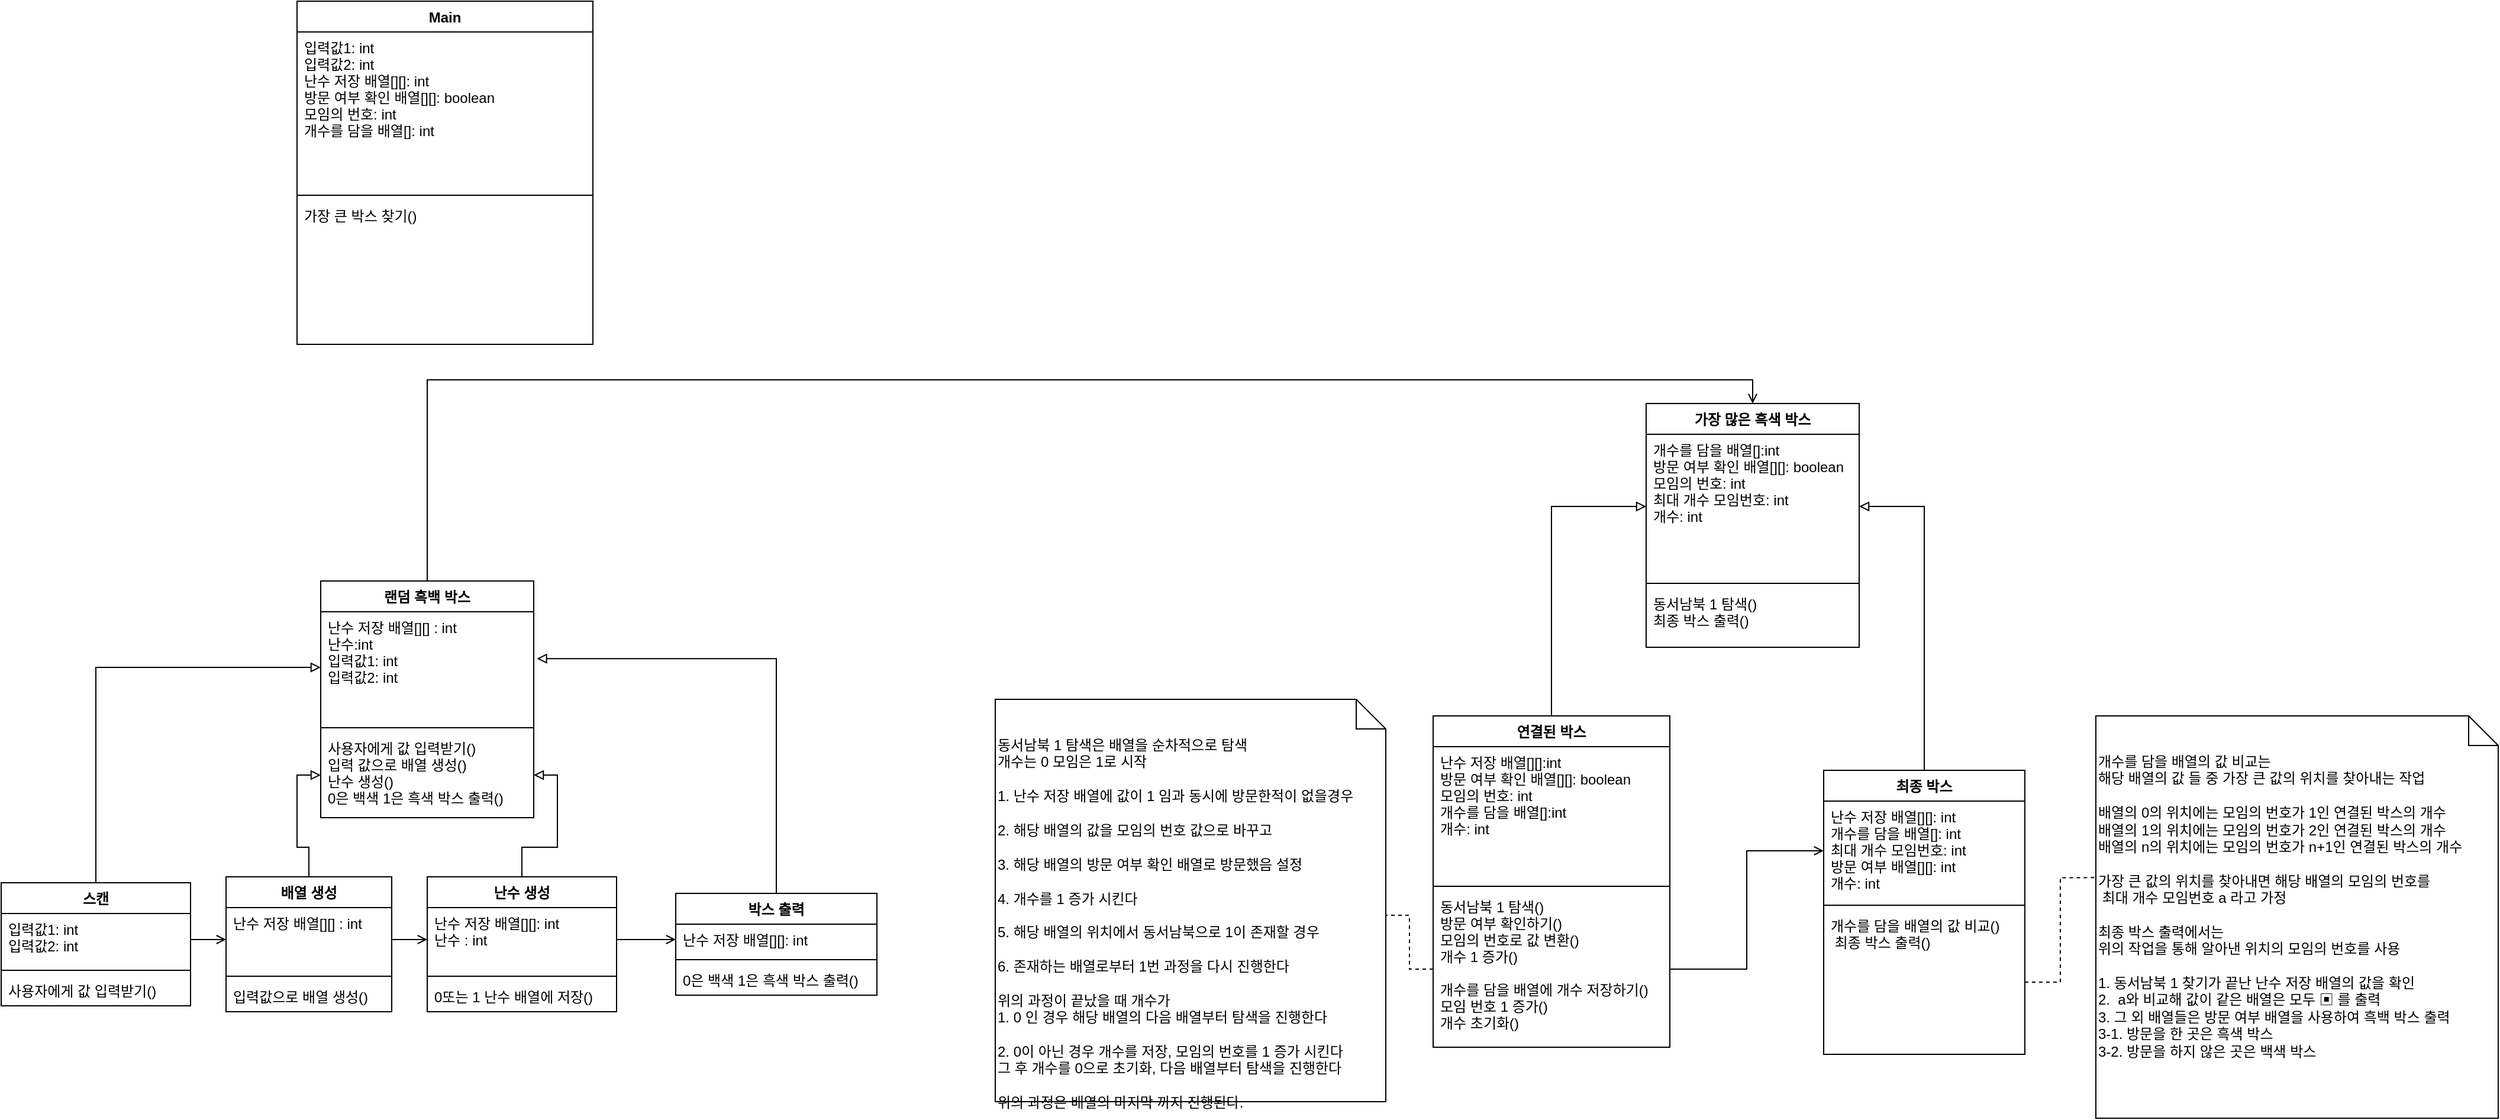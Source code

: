 <mxfile version="15.6.8" type="github">
  <diagram id="C5RBs43oDa-KdzZeNtuy" name="Page-1">
    <mxGraphModel dx="3758" dy="1741" grid="1" gridSize="10" guides="1" tooltips="1" connect="1" arrows="1" fold="1" page="1" pageScale="1" pageWidth="1169" pageHeight="827" math="0" shadow="0">
      <root>
        <mxCell id="WIyWlLk6GJQsqaUBKTNV-0" />
        <mxCell id="WIyWlLk6GJQsqaUBKTNV-1" parent="WIyWlLk6GJQsqaUBKTNV-0" />
        <mxCell id="ON9PcQcA4ECol6lR16BE-54" style="edgeStyle=orthogonalEdgeStyle;rounded=0;orthogonalLoop=1;jettySize=auto;html=1;exitX=0.5;exitY=0;exitDx=0;exitDy=0;entryX=0.5;entryY=0;entryDx=0;entryDy=0;fontSize=12;endArrow=open;endFill=0;" edge="1" parent="WIyWlLk6GJQsqaUBKTNV-1" source="BfTfpMbQ1nF5UIR1eAzd-0" target="BfTfpMbQ1nF5UIR1eAzd-12">
          <mxGeometry relative="1" as="geometry" />
        </mxCell>
        <mxCell id="BfTfpMbQ1nF5UIR1eAzd-0" value="랜덤 흑백 박스" style="swimlane;fontStyle=1;align=center;verticalAlign=top;childLayout=stackLayout;horizontal=1;startSize=26;horizontalStack=0;resizeParent=1;resizeParentMax=0;resizeLast=0;collapsible=1;marginBottom=0;" parent="WIyWlLk6GJQsqaUBKTNV-1" vertex="1">
          <mxGeometry x="-1030" y="340" width="180" height="200" as="geometry" />
        </mxCell>
        <mxCell id="BfTfpMbQ1nF5UIR1eAzd-1" value="난수 저장 배열[][] : int&#xa;난수:int&#xa;입력값1: int&#xa;입력값2: int" style="text;strokeColor=none;fillColor=none;align=left;verticalAlign=top;spacingLeft=4;spacingRight=4;overflow=hidden;rotatable=0;points=[[0,0.5],[1,0.5]];portConstraint=eastwest;" parent="BfTfpMbQ1nF5UIR1eAzd-0" vertex="1">
          <mxGeometry y="26" width="180" height="94" as="geometry" />
        </mxCell>
        <mxCell id="BfTfpMbQ1nF5UIR1eAzd-2" value="" style="line;strokeWidth=1;fillColor=none;align=left;verticalAlign=middle;spacingTop=-1;spacingLeft=3;spacingRight=3;rotatable=0;labelPosition=right;points=[];portConstraint=eastwest;" parent="BfTfpMbQ1nF5UIR1eAzd-0" vertex="1">
          <mxGeometry y="120" width="180" height="8" as="geometry" />
        </mxCell>
        <mxCell id="BfTfpMbQ1nF5UIR1eAzd-3" value="사용자에게 값 입력받기()&#xa;입력 값으로 배열 생성()&#xa;난수 생성()&#xa;0은 백색 1은 흑색 박스 출력()&#xa;" style="text;strokeColor=none;fillColor=none;align=left;verticalAlign=top;spacingLeft=4;spacingRight=4;overflow=hidden;rotatable=0;points=[[0,0.5],[1,0.5]];portConstraint=eastwest;" parent="BfTfpMbQ1nF5UIR1eAzd-0" vertex="1">
          <mxGeometry y="128" width="180" height="72" as="geometry" />
        </mxCell>
        <mxCell id="BfTfpMbQ1nF5UIR1eAzd-4" value="Main" style="swimlane;fontStyle=1;align=center;verticalAlign=top;childLayout=stackLayout;horizontal=1;startSize=26;horizontalStack=0;resizeParent=1;resizeParentMax=0;resizeLast=0;collapsible=1;marginBottom=0;" parent="WIyWlLk6GJQsqaUBKTNV-1" vertex="1">
          <mxGeometry x="-1050" y="-150" width="250" height="290" as="geometry" />
        </mxCell>
        <mxCell id="BfTfpMbQ1nF5UIR1eAzd-5" value="입력값1: int&#xa;입력값2: int&#xa;난수 저장 배열[][]: int&#xa;방문 여부 확인 배열[][]: boolean&#xa;모임의 번호: int&#xa;개수를 담을 배열[]: int" style="text;strokeColor=none;fillColor=none;align=left;verticalAlign=top;spacingLeft=4;spacingRight=4;overflow=hidden;rotatable=0;points=[[0,0.5],[1,0.5]];portConstraint=eastwest;" parent="BfTfpMbQ1nF5UIR1eAzd-4" vertex="1">
          <mxGeometry y="26" width="250" height="134" as="geometry" />
        </mxCell>
        <mxCell id="BfTfpMbQ1nF5UIR1eAzd-6" value="" style="line;strokeWidth=1;fillColor=none;align=left;verticalAlign=middle;spacingTop=-1;spacingLeft=3;spacingRight=3;rotatable=0;labelPosition=right;points=[];portConstraint=eastwest;" parent="BfTfpMbQ1nF5UIR1eAzd-4" vertex="1">
          <mxGeometry y="160" width="250" height="8" as="geometry" />
        </mxCell>
        <mxCell id="BfTfpMbQ1nF5UIR1eAzd-7" value="가장 큰 박스 찾기()&#xa;" style="text;strokeColor=none;fillColor=none;align=left;verticalAlign=top;spacingLeft=4;spacingRight=4;overflow=hidden;rotatable=0;points=[[0,0.5],[1,0.5]];portConstraint=eastwest;" parent="BfTfpMbQ1nF5UIR1eAzd-4" vertex="1">
          <mxGeometry y="168" width="250" height="122" as="geometry" />
        </mxCell>
        <mxCell id="BfTfpMbQ1nF5UIR1eAzd-12" value="가장 많은 흑색 박스" style="swimlane;fontStyle=1;align=center;verticalAlign=top;childLayout=stackLayout;horizontal=1;startSize=26;horizontalStack=0;resizeParent=1;resizeParentMax=0;resizeLast=0;collapsible=1;marginBottom=0;" parent="WIyWlLk6GJQsqaUBKTNV-1" vertex="1">
          <mxGeometry x="90" y="190" width="180" height="206" as="geometry" />
        </mxCell>
        <mxCell id="BfTfpMbQ1nF5UIR1eAzd-13" value="개수를 담을 배열[]:int&#xa;방문 여부 확인 배열[][]: boolean&#xa;모임의 번호: int&#xa;최대 개수 모임번호: int&#xa;개수: int" style="text;strokeColor=none;fillColor=none;align=left;verticalAlign=top;spacingLeft=4;spacingRight=4;overflow=hidden;rotatable=0;points=[[0,0.5],[1,0.5]];portConstraint=eastwest;" parent="BfTfpMbQ1nF5UIR1eAzd-12" vertex="1">
          <mxGeometry y="26" width="180" height="122" as="geometry" />
        </mxCell>
        <mxCell id="BfTfpMbQ1nF5UIR1eAzd-14" value="" style="line;strokeWidth=1;fillColor=none;align=left;verticalAlign=middle;spacingTop=-1;spacingLeft=3;spacingRight=3;rotatable=0;labelPosition=right;points=[];portConstraint=eastwest;" parent="BfTfpMbQ1nF5UIR1eAzd-12" vertex="1">
          <mxGeometry y="148" width="180" height="8" as="geometry" />
        </mxCell>
        <mxCell id="BfTfpMbQ1nF5UIR1eAzd-15" value="동서남북 1 탐색()&#xa;최종 박스 출력()" style="text;strokeColor=none;fillColor=none;align=left;verticalAlign=top;spacingLeft=4;spacingRight=4;overflow=hidden;rotatable=0;points=[[0,0.5],[1,0.5]];portConstraint=eastwest;" parent="BfTfpMbQ1nF5UIR1eAzd-12" vertex="1">
          <mxGeometry y="156" width="180" height="50" as="geometry" />
        </mxCell>
        <mxCell id="ON9PcQcA4ECol6lR16BE-48" style="edgeStyle=orthogonalEdgeStyle;rounded=0;orthogonalLoop=1;jettySize=auto;html=1;exitX=0.5;exitY=0;exitDx=0;exitDy=0;entryX=0;entryY=0.5;entryDx=0;entryDy=0;fontSize=12;endArrow=block;endFill=0;" edge="1" parent="WIyWlLk6GJQsqaUBKTNV-1" source="ON9PcQcA4ECol6lR16BE-0" target="BfTfpMbQ1nF5UIR1eAzd-13">
          <mxGeometry relative="1" as="geometry" />
        </mxCell>
        <mxCell id="ON9PcQcA4ECol6lR16BE-0" value="연결된 박스" style="swimlane;fontStyle=1;align=center;verticalAlign=top;childLayout=stackLayout;horizontal=1;startSize=26;horizontalStack=0;resizeParent=1;resizeParentMax=0;resizeLast=0;collapsible=1;marginBottom=0;" vertex="1" parent="WIyWlLk6GJQsqaUBKTNV-1">
          <mxGeometry x="-90" y="454" width="200" height="280" as="geometry" />
        </mxCell>
        <mxCell id="ON9PcQcA4ECol6lR16BE-1" value="난수 저장 배열[][]:int&#xa;방문 여부 확인 배열[][]: boolean&#xa;모임의 번호: int&#xa;개수를 담을 배열[]:int&#xa;개수: int" style="text;strokeColor=none;fillColor=none;align=left;verticalAlign=top;spacingLeft=4;spacingRight=4;overflow=hidden;rotatable=0;points=[[0,0.5],[1,0.5]];portConstraint=eastwest;" vertex="1" parent="ON9PcQcA4ECol6lR16BE-0">
          <mxGeometry y="26" width="200" height="114" as="geometry" />
        </mxCell>
        <mxCell id="ON9PcQcA4ECol6lR16BE-2" value="" style="line;strokeWidth=1;fillColor=none;align=left;verticalAlign=middle;spacingTop=-1;spacingLeft=3;spacingRight=3;rotatable=0;labelPosition=right;points=[];portConstraint=eastwest;" vertex="1" parent="ON9PcQcA4ECol6lR16BE-0">
          <mxGeometry y="140" width="200" height="8" as="geometry" />
        </mxCell>
        <mxCell id="ON9PcQcA4ECol6lR16BE-3" value="동서남북 1 탐색()&#xa;방문 여부 확인하기()&#xa;모임의 번호로 값 변환()&#xa;개수 1 증가()&#xa;&#xa;개수를 담을 배열에 개수 저장하기()&#xa;모임 번호 1 증가()&#xa;개수 초기화()" style="text;strokeColor=none;fillColor=none;align=left;verticalAlign=top;spacingLeft=4;spacingRight=4;overflow=hidden;rotatable=0;points=[[0,0.5],[1,0.5]];portConstraint=eastwest;" vertex="1" parent="ON9PcQcA4ECol6lR16BE-0">
          <mxGeometry y="148" width="200" height="132" as="geometry" />
        </mxCell>
        <mxCell id="ON9PcQcA4ECol6lR16BE-38" style="edgeStyle=orthogonalEdgeStyle;rounded=0;orthogonalLoop=1;jettySize=auto;html=1;exitX=0.5;exitY=0;exitDx=0;exitDy=0;entryX=1.015;entryY=0.421;entryDx=0;entryDy=0;entryPerimeter=0;fontSize=12;endArrow=block;endFill=0;" edge="1" parent="WIyWlLk6GJQsqaUBKTNV-1" source="ON9PcQcA4ECol6lR16BE-4" target="BfTfpMbQ1nF5UIR1eAzd-1">
          <mxGeometry relative="1" as="geometry" />
        </mxCell>
        <mxCell id="ON9PcQcA4ECol6lR16BE-4" value="박스 출력" style="swimlane;fontStyle=1;align=center;verticalAlign=top;childLayout=stackLayout;horizontal=1;startSize=26;horizontalStack=0;resizeParent=1;resizeParentMax=0;resizeLast=0;collapsible=1;marginBottom=0;" vertex="1" parent="WIyWlLk6GJQsqaUBKTNV-1">
          <mxGeometry x="-730" y="604" width="170" height="86" as="geometry" />
        </mxCell>
        <mxCell id="ON9PcQcA4ECol6lR16BE-5" value="난수 저장 배열[][]: int" style="text;strokeColor=none;fillColor=none;align=left;verticalAlign=top;spacingLeft=4;spacingRight=4;overflow=hidden;rotatable=0;points=[[0,0.5],[1,0.5]];portConstraint=eastwest;" vertex="1" parent="ON9PcQcA4ECol6lR16BE-4">
          <mxGeometry y="26" width="170" height="26" as="geometry" />
        </mxCell>
        <mxCell id="ON9PcQcA4ECol6lR16BE-6" value="" style="line;strokeWidth=1;fillColor=none;align=left;verticalAlign=middle;spacingTop=-1;spacingLeft=3;spacingRight=3;rotatable=0;labelPosition=right;points=[];portConstraint=eastwest;" vertex="1" parent="ON9PcQcA4ECol6lR16BE-4">
          <mxGeometry y="52" width="170" height="8" as="geometry" />
        </mxCell>
        <mxCell id="ON9PcQcA4ECol6lR16BE-7" value="0은 백색 1은 흑색 박스 출력()" style="text;strokeColor=none;fillColor=none;align=left;verticalAlign=top;spacingLeft=4;spacingRight=4;overflow=hidden;rotatable=0;points=[[0,0.5],[1,0.5]];portConstraint=eastwest;" vertex="1" parent="ON9PcQcA4ECol6lR16BE-4">
          <mxGeometry y="60" width="170" height="26" as="geometry" />
        </mxCell>
        <mxCell id="ON9PcQcA4ECol6lR16BE-37" style="edgeStyle=orthogonalEdgeStyle;rounded=0;orthogonalLoop=1;jettySize=auto;html=1;exitX=0.5;exitY=0;exitDx=0;exitDy=0;entryX=1;entryY=0.5;entryDx=0;entryDy=0;fontSize=12;endArrow=block;endFill=0;" edge="1" parent="WIyWlLk6GJQsqaUBKTNV-1" source="ON9PcQcA4ECol6lR16BE-8" target="BfTfpMbQ1nF5UIR1eAzd-3">
          <mxGeometry relative="1" as="geometry" />
        </mxCell>
        <mxCell id="ON9PcQcA4ECol6lR16BE-8" value="난수 생성" style="swimlane;fontStyle=1;align=center;verticalAlign=top;childLayout=stackLayout;horizontal=1;startSize=26;horizontalStack=0;resizeParent=1;resizeParentMax=0;resizeLast=0;collapsible=1;marginBottom=0;" vertex="1" parent="WIyWlLk6GJQsqaUBKTNV-1">
          <mxGeometry x="-940" y="590" width="160" height="114" as="geometry" />
        </mxCell>
        <mxCell id="ON9PcQcA4ECol6lR16BE-9" value="난수 저장 배열[][]: int&#xa;난수 : int" style="text;strokeColor=none;fillColor=none;align=left;verticalAlign=top;spacingLeft=4;spacingRight=4;overflow=hidden;rotatable=0;points=[[0,0.5],[1,0.5]];portConstraint=eastwest;" vertex="1" parent="ON9PcQcA4ECol6lR16BE-8">
          <mxGeometry y="26" width="160" height="54" as="geometry" />
        </mxCell>
        <mxCell id="ON9PcQcA4ECol6lR16BE-10" value="" style="line;strokeWidth=1;fillColor=none;align=left;verticalAlign=middle;spacingTop=-1;spacingLeft=3;spacingRight=3;rotatable=0;labelPosition=right;points=[];portConstraint=eastwest;" vertex="1" parent="ON9PcQcA4ECol6lR16BE-8">
          <mxGeometry y="80" width="160" height="8" as="geometry" />
        </mxCell>
        <mxCell id="ON9PcQcA4ECol6lR16BE-11" value="0또는 1 난수 배열에 저장()" style="text;strokeColor=none;fillColor=none;align=left;verticalAlign=top;spacingLeft=4;spacingRight=4;overflow=hidden;rotatable=0;points=[[0,0.5],[1,0.5]];portConstraint=eastwest;" vertex="1" parent="ON9PcQcA4ECol6lR16BE-8">
          <mxGeometry y="88" width="160" height="26" as="geometry" />
        </mxCell>
        <mxCell id="ON9PcQcA4ECol6lR16BE-36" style="edgeStyle=orthogonalEdgeStyle;rounded=0;orthogonalLoop=1;jettySize=auto;html=1;exitX=0.5;exitY=0;exitDx=0;exitDy=0;entryX=0;entryY=0.5;entryDx=0;entryDy=0;fontSize=12;endArrow=block;endFill=0;" edge="1" parent="WIyWlLk6GJQsqaUBKTNV-1" source="ON9PcQcA4ECol6lR16BE-12" target="BfTfpMbQ1nF5UIR1eAzd-3">
          <mxGeometry relative="1" as="geometry" />
        </mxCell>
        <mxCell id="ON9PcQcA4ECol6lR16BE-12" value="배열 생성" style="swimlane;fontStyle=1;align=center;verticalAlign=top;childLayout=stackLayout;horizontal=1;startSize=26;horizontalStack=0;resizeParent=1;resizeParentMax=0;resizeLast=0;collapsible=1;marginBottom=0;" vertex="1" parent="WIyWlLk6GJQsqaUBKTNV-1">
          <mxGeometry x="-1110" y="590" width="140" height="114" as="geometry" />
        </mxCell>
        <mxCell id="ON9PcQcA4ECol6lR16BE-13" value="난수 저장 배열[][] : int" style="text;strokeColor=none;fillColor=none;align=left;verticalAlign=top;spacingLeft=4;spacingRight=4;overflow=hidden;rotatable=0;points=[[0,0.5],[1,0.5]];portConstraint=eastwest;" vertex="1" parent="ON9PcQcA4ECol6lR16BE-12">
          <mxGeometry y="26" width="140" height="54" as="geometry" />
        </mxCell>
        <mxCell id="ON9PcQcA4ECol6lR16BE-14" value="" style="line;strokeWidth=1;fillColor=none;align=left;verticalAlign=middle;spacingTop=-1;spacingLeft=3;spacingRight=3;rotatable=0;labelPosition=right;points=[];portConstraint=eastwest;" vertex="1" parent="ON9PcQcA4ECol6lR16BE-12">
          <mxGeometry y="80" width="140" height="8" as="geometry" />
        </mxCell>
        <mxCell id="ON9PcQcA4ECol6lR16BE-15" value="입력값으로 배열 생성()" style="text;strokeColor=none;fillColor=none;align=left;verticalAlign=top;spacingLeft=4;spacingRight=4;overflow=hidden;rotatable=0;points=[[0,0.5],[1,0.5]];portConstraint=eastwest;" vertex="1" parent="ON9PcQcA4ECol6lR16BE-12">
          <mxGeometry y="88" width="140" height="26" as="geometry" />
        </mxCell>
        <mxCell id="ON9PcQcA4ECol6lR16BE-53" style="edgeStyle=orthogonalEdgeStyle;rounded=0;orthogonalLoop=1;jettySize=auto;html=1;exitX=0.5;exitY=0;exitDx=0;exitDy=0;entryX=1;entryY=0.5;entryDx=0;entryDy=0;fontSize=12;endArrow=block;endFill=0;" edge="1" parent="WIyWlLk6GJQsqaUBKTNV-1" source="ON9PcQcA4ECol6lR16BE-16" target="BfTfpMbQ1nF5UIR1eAzd-13">
          <mxGeometry relative="1" as="geometry" />
        </mxCell>
        <mxCell id="ON9PcQcA4ECol6lR16BE-16" value="최종 박스" style="swimlane;fontStyle=1;align=center;verticalAlign=top;childLayout=stackLayout;horizontal=1;startSize=26;horizontalStack=0;resizeParent=1;resizeParentMax=0;resizeLast=0;collapsible=1;marginBottom=0;" vertex="1" parent="WIyWlLk6GJQsqaUBKTNV-1">
          <mxGeometry x="240" y="500" width="170" height="240" as="geometry" />
        </mxCell>
        <mxCell id="ON9PcQcA4ECol6lR16BE-17" value="난수 저장 배열[][]: int&#xa;개수를 담을 배열[]: int&#xa;최대 개수 모임번호: int&#xa;방문 여부 배열[][]: int&#xa;개수: int" style="text;strokeColor=none;fillColor=none;align=left;verticalAlign=top;spacingLeft=4;spacingRight=4;overflow=hidden;rotatable=0;points=[[0,0.5],[1,0.5]];portConstraint=eastwest;" vertex="1" parent="ON9PcQcA4ECol6lR16BE-16">
          <mxGeometry y="26" width="170" height="84" as="geometry" />
        </mxCell>
        <mxCell id="ON9PcQcA4ECol6lR16BE-18" value="" style="line;strokeWidth=1;fillColor=none;align=left;verticalAlign=middle;spacingTop=-1;spacingLeft=3;spacingRight=3;rotatable=0;labelPosition=right;points=[];portConstraint=eastwest;" vertex="1" parent="ON9PcQcA4ECol6lR16BE-16">
          <mxGeometry y="110" width="170" height="8" as="geometry" />
        </mxCell>
        <mxCell id="ON9PcQcA4ECol6lR16BE-19" value="개수를 담을 배열의 값 비교()&#xa; 최종 박스 출력()  &#xa;" style="text;strokeColor=none;fillColor=none;align=left;verticalAlign=top;spacingLeft=4;spacingRight=4;overflow=hidden;rotatable=0;points=[[0,0.5],[1,0.5]];portConstraint=eastwest;" vertex="1" parent="ON9PcQcA4ECol6lR16BE-16">
          <mxGeometry y="118" width="170" height="122" as="geometry" />
        </mxCell>
        <mxCell id="ON9PcQcA4ECol6lR16BE-29" value="&lt;font style=&quot;font-size: 12px&quot;&gt;동서남북 1 탐색은 배열을 순차적으로 탐색&lt;br&gt;개수는 0 모임은 1로 시작&lt;br&gt;&lt;br&gt;1. 난수 저장 배열에 값이 1 임과 동시에 방문한적이 없을경우&lt;br&gt;&lt;br&gt;2. 해당 배열의 값을 모임의 번호 값으로 바꾸고&lt;br&gt;&lt;br&gt;3. 해당 배열의 방문 여부 확인 배열로 방문했음 설정&lt;br&gt;&lt;br&gt;4. 개수를 1 증가 시킨다&lt;br&gt;&lt;br&gt;5. 해당 배열의 위치에서 동서남북으로 1이 존재할 경우&lt;br&gt;&lt;br&gt;6. 존재하는 배열로부터 1번 과정을 다시 진행한다&lt;br&gt;&lt;br&gt;위의 과정이 끝났을 때 개수가 &lt;br&gt;1. 0 인 경우 해당 배열의 다음 배열부터 탐색을 진행한다&lt;br&gt;&lt;br&gt;2. 0이 아닌 경우 개수를 저장, 모임의 번호를 1 증가 시킨다&lt;br&gt;그 후 개수를 0으로 초기화, 다음 배열부터 탐색을 진행한다&lt;br&gt;&lt;br&gt;위의 과정은 배열의 마지막 까지 진행된다.&lt;br&gt;&lt;/font&gt;" style="shape=note2;boundedLbl=1;whiteSpace=wrap;html=1;size=25;verticalAlign=top;align=left;fontSize=11;" vertex="1" parent="WIyWlLk6GJQsqaUBKTNV-1">
          <mxGeometry x="-460" y="440" width="330" height="340" as="geometry" />
        </mxCell>
        <mxCell id="ON9PcQcA4ECol6lR16BE-39" value="스캔" style="swimlane;fontStyle=1;align=center;verticalAlign=top;childLayout=stackLayout;horizontal=1;startSize=26;horizontalStack=0;resizeParent=1;resizeParentMax=0;resizeLast=0;collapsible=1;marginBottom=0;fontSize=12;" vertex="1" parent="WIyWlLk6GJQsqaUBKTNV-1">
          <mxGeometry x="-1300" y="595" width="160" height="104" as="geometry" />
        </mxCell>
        <mxCell id="ON9PcQcA4ECol6lR16BE-40" value="입력값1: int&#xa;입력값2: int" style="text;strokeColor=none;fillColor=none;align=left;verticalAlign=top;spacingLeft=4;spacingRight=4;overflow=hidden;rotatable=0;points=[[0,0.5],[1,0.5]];portConstraint=eastwest;fontSize=12;" vertex="1" parent="ON9PcQcA4ECol6lR16BE-39">
          <mxGeometry y="26" width="160" height="44" as="geometry" />
        </mxCell>
        <mxCell id="ON9PcQcA4ECol6lR16BE-41" value="" style="line;strokeWidth=1;fillColor=none;align=left;verticalAlign=middle;spacingTop=-1;spacingLeft=3;spacingRight=3;rotatable=0;labelPosition=right;points=[];portConstraint=eastwest;fontSize=12;" vertex="1" parent="ON9PcQcA4ECol6lR16BE-39">
          <mxGeometry y="70" width="160" height="8" as="geometry" />
        </mxCell>
        <mxCell id="ON9PcQcA4ECol6lR16BE-42" value="사용자에게 값 입력받기()" style="text;strokeColor=none;fillColor=none;align=left;verticalAlign=top;spacingLeft=4;spacingRight=4;overflow=hidden;rotatable=0;points=[[0,0.5],[1,0.5]];portConstraint=eastwest;fontSize=12;" vertex="1" parent="ON9PcQcA4ECol6lR16BE-39">
          <mxGeometry y="78" width="160" height="26" as="geometry" />
        </mxCell>
        <mxCell id="ON9PcQcA4ECol6lR16BE-43" style="edgeStyle=orthogonalEdgeStyle;rounded=0;orthogonalLoop=1;jettySize=auto;html=1;exitX=0.5;exitY=0;exitDx=0;exitDy=0;entryX=0;entryY=0.5;entryDx=0;entryDy=0;fontSize=12;endArrow=block;endFill=0;" edge="1" parent="WIyWlLk6GJQsqaUBKTNV-1" source="ON9PcQcA4ECol6lR16BE-39" target="BfTfpMbQ1nF5UIR1eAzd-1">
          <mxGeometry relative="1" as="geometry" />
        </mxCell>
        <mxCell id="ON9PcQcA4ECol6lR16BE-44" style="rounded=0;orthogonalLoop=1;jettySize=auto;html=1;entryX=0;entryY=0;entryDx=330;entryDy=182.5;entryPerimeter=0;fontSize=12;endArrow=none;endFill=0;dashed=1;edgeStyle=orthogonalEdgeStyle;" edge="1" parent="WIyWlLk6GJQsqaUBKTNV-1" source="ON9PcQcA4ECol6lR16BE-3" target="ON9PcQcA4ECol6lR16BE-29">
          <mxGeometry relative="1" as="geometry" />
        </mxCell>
        <mxCell id="ON9PcQcA4ECol6lR16BE-45" value="&lt;font style=&quot;font-size: 12px&quot;&gt;개수를 담을 배열의 값 비교는&lt;br&gt;해당 배열의 값 들 중 가장 큰 값의 위치를 찾아내는 작업&lt;br&gt;&lt;br&gt;배열의 0의 위치에는 모임의 번호가 1인 연결된 박스의 개수&lt;br&gt;배열의 1의 위치에는 모임의 번호가 2인 연결된 박스의 개수&lt;br&gt;배열의 n의 위치에는 모임의 번호가 n+1인 연결된 박스의 개수&lt;br&gt;&lt;br&gt;가장 큰 값의 위치를 찾아내면 해당 배열의 모임의 번호를&lt;br&gt;&amp;nbsp;최대 개수 모임번호 a 라고 가정&lt;br&gt;&lt;br&gt;최종 박스 출력에서는&lt;br&gt;위의 작업을 통해 알아낸 위치의 모임의 번호를 사용&lt;br&gt;&lt;br&gt;1. 동서남북 1 찾기가 끝난 난수 저장 배열의 값을 확인&lt;br&gt;2.&amp;nbsp; a와 비교해 값이 같은 배열은 모두&amp;nbsp;&lt;span&gt;▣ 를 출력&lt;br&gt;&lt;/span&gt;3. 그 외 배열들은 방문 여부 배열을 사용하여 흑백 박스 출력&lt;br&gt;3-1. 방문을 한 곳은 흑색 박스&lt;br&gt;3-2. 방문을 하지 않은 곳은 백색 박스&lt;br&gt;&lt;br&gt;&lt;/font&gt;" style="shape=note2;boundedLbl=1;whiteSpace=wrap;html=1;size=25;verticalAlign=top;align=left;fontSize=11;" vertex="1" parent="WIyWlLk6GJQsqaUBKTNV-1">
          <mxGeometry x="470" y="454" width="340" height="340" as="geometry" />
        </mxCell>
        <mxCell id="ON9PcQcA4ECol6lR16BE-46" style="rounded=0;orthogonalLoop=1;jettySize=auto;html=1;exitX=1;exitY=0.5;exitDx=0;exitDy=0;entryX=0.005;entryY=0.402;entryDx=0;entryDy=0;entryPerimeter=0;fontSize=12;endArrow=none;endFill=0;dashed=1;edgeStyle=orthogonalEdgeStyle;" edge="1" parent="WIyWlLk6GJQsqaUBKTNV-1" source="ON9PcQcA4ECol6lR16BE-19" target="ON9PcQcA4ECol6lR16BE-45">
          <mxGeometry relative="1" as="geometry">
            <mxPoint x="-170" y="724.0" as="sourcePoint" />
            <mxPoint x="-110" y="634.0" as="targetPoint" />
          </mxGeometry>
        </mxCell>
        <mxCell id="ON9PcQcA4ECol6lR16BE-49" style="edgeStyle=orthogonalEdgeStyle;rounded=0;orthogonalLoop=1;jettySize=auto;html=1;exitX=1;exitY=0.5;exitDx=0;exitDy=0;entryX=0;entryY=0.5;entryDx=0;entryDy=0;fontSize=12;endArrow=open;endFill=0;" edge="1" parent="WIyWlLk6GJQsqaUBKTNV-1" source="ON9PcQcA4ECol6lR16BE-40" target="ON9PcQcA4ECol6lR16BE-13">
          <mxGeometry relative="1" as="geometry" />
        </mxCell>
        <mxCell id="ON9PcQcA4ECol6lR16BE-50" style="edgeStyle=orthogonalEdgeStyle;rounded=0;orthogonalLoop=1;jettySize=auto;html=1;exitX=1;exitY=0.5;exitDx=0;exitDy=0;entryX=0;entryY=0.5;entryDx=0;entryDy=0;fontSize=12;endArrow=open;endFill=0;" edge="1" parent="WIyWlLk6GJQsqaUBKTNV-1" source="ON9PcQcA4ECol6lR16BE-13" target="ON9PcQcA4ECol6lR16BE-9">
          <mxGeometry relative="1" as="geometry" />
        </mxCell>
        <mxCell id="ON9PcQcA4ECol6lR16BE-51" style="edgeStyle=orthogonalEdgeStyle;rounded=0;orthogonalLoop=1;jettySize=auto;html=1;exitX=1;exitY=0.5;exitDx=0;exitDy=0;entryX=0;entryY=0.5;entryDx=0;entryDy=0;fontSize=12;endArrow=open;endFill=0;" edge="1" parent="WIyWlLk6GJQsqaUBKTNV-1" source="ON9PcQcA4ECol6lR16BE-9" target="ON9PcQcA4ECol6lR16BE-5">
          <mxGeometry relative="1" as="geometry" />
        </mxCell>
        <mxCell id="ON9PcQcA4ECol6lR16BE-52" style="edgeStyle=orthogonalEdgeStyle;rounded=0;orthogonalLoop=1;jettySize=auto;html=1;exitX=1;exitY=0.5;exitDx=0;exitDy=0;fontSize=12;endArrow=open;endFill=0;" edge="1" parent="WIyWlLk6GJQsqaUBKTNV-1" source="ON9PcQcA4ECol6lR16BE-3" target="ON9PcQcA4ECol6lR16BE-17">
          <mxGeometry relative="1" as="geometry" />
        </mxCell>
      </root>
    </mxGraphModel>
  </diagram>
</mxfile>
